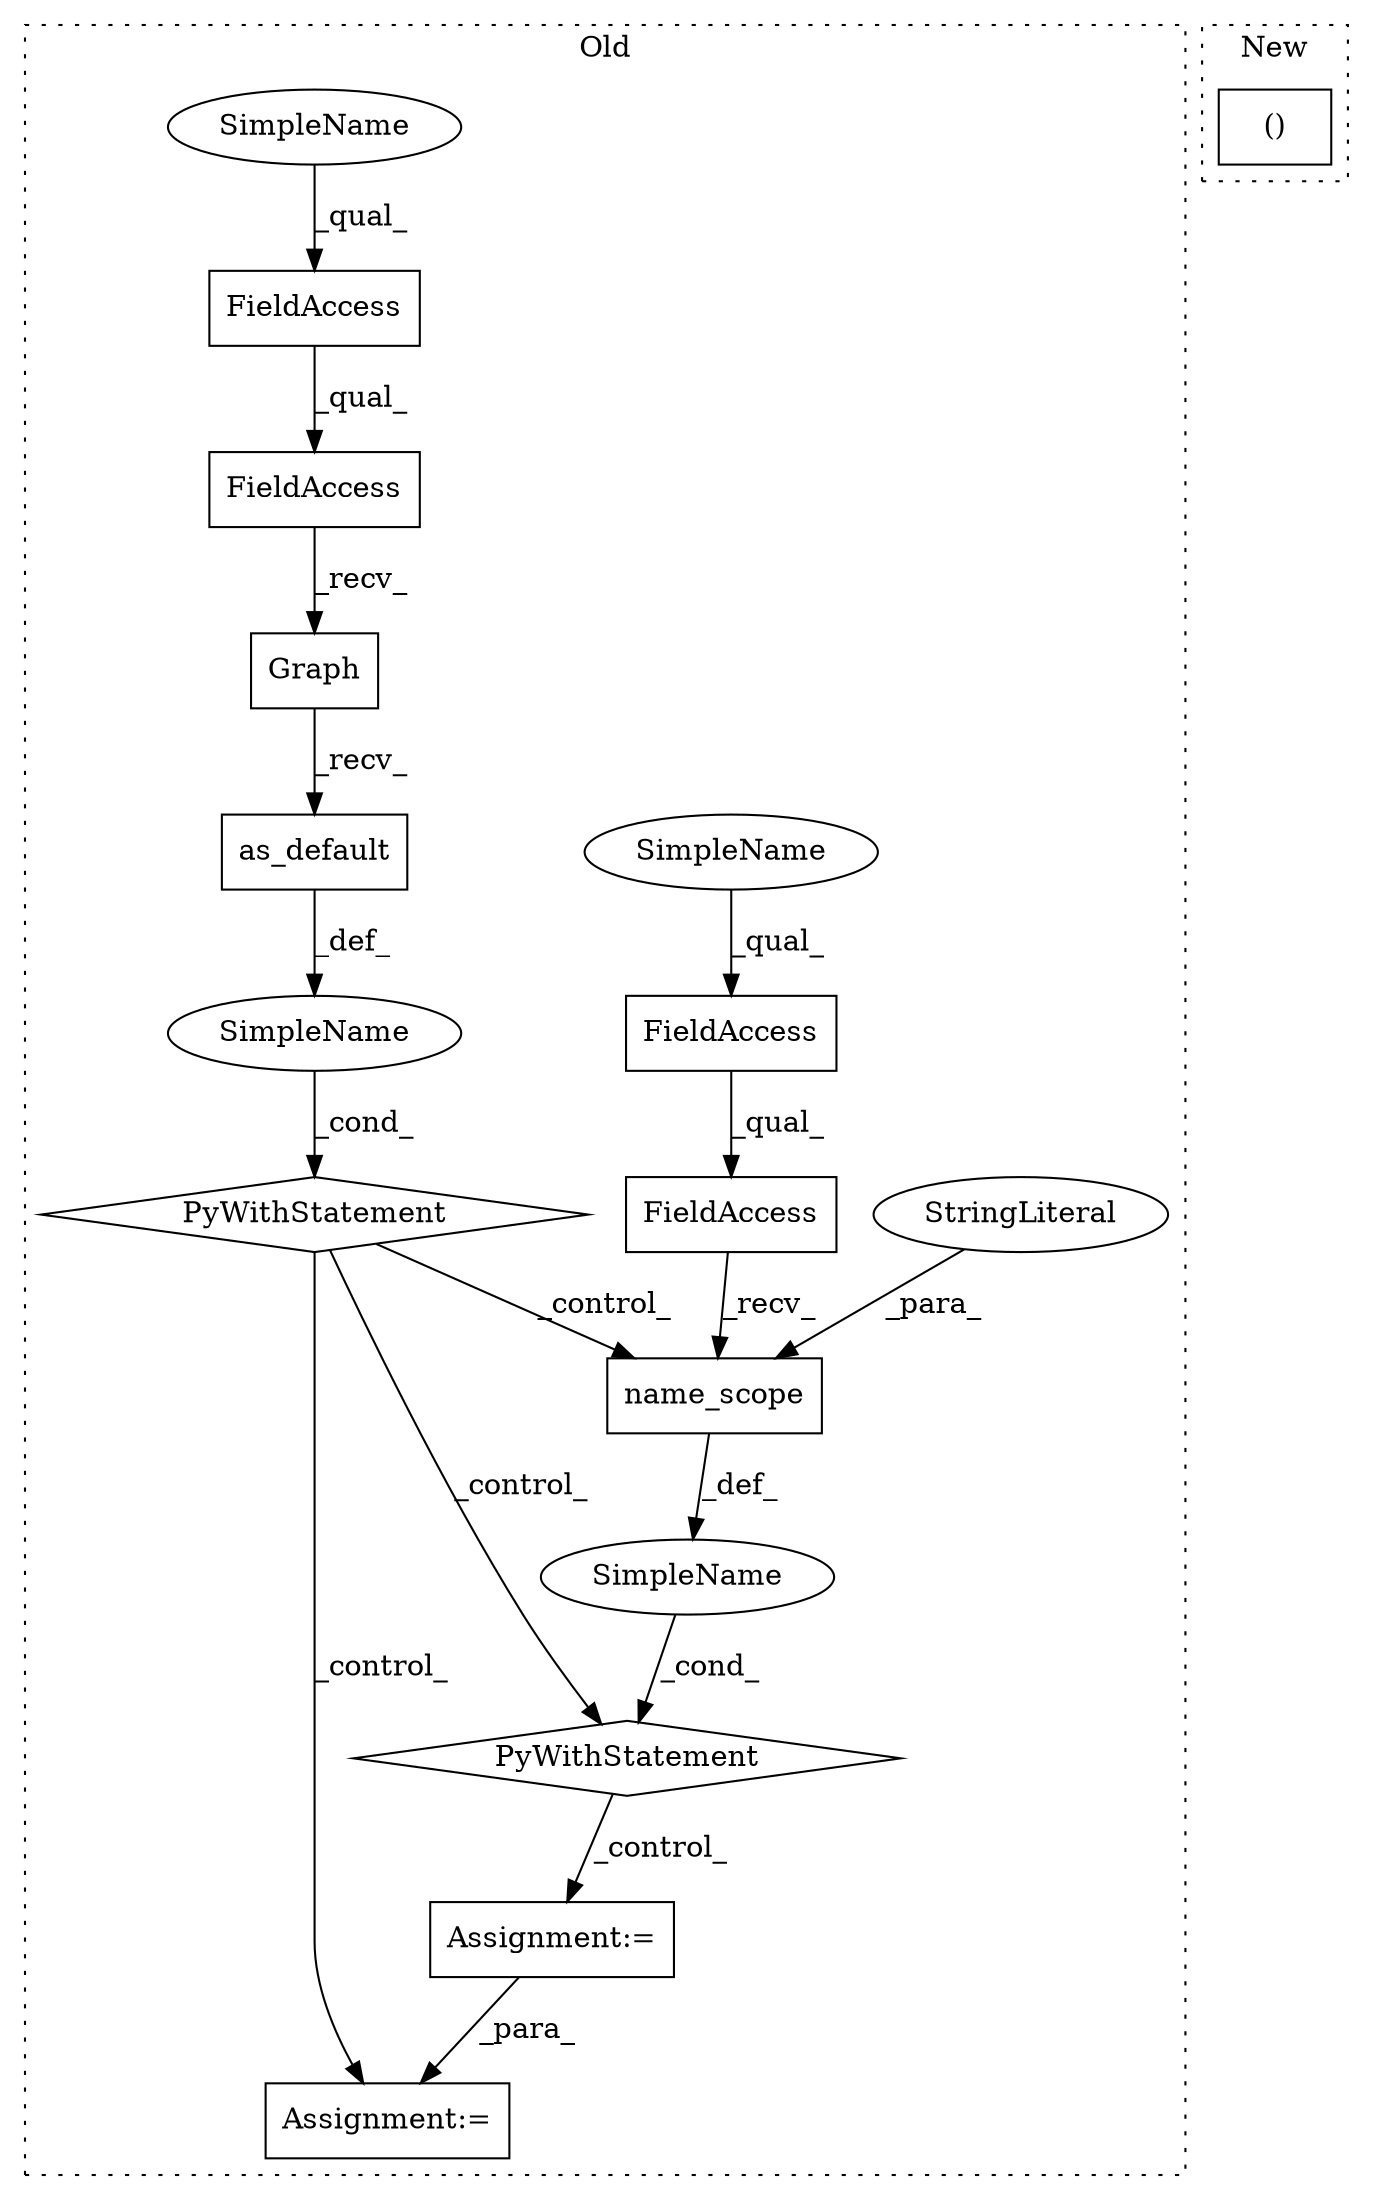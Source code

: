 digraph G {
subgraph cluster0 {
1 [label="Graph" a="32" s="47029" l="7" shape="box"];
3 [label="Assignment:=" a="7" s="47249" l="1" shape="box"];
4 [label="SimpleName" a="42" s="" l="" shape="ellipse"];
5 [label="PyWithStatement" a="104" s="46998,47049" l="10,2" shape="diamond"];
6 [label="as_default" a="32" s="47037" l="12" shape="box"];
7 [label="FieldAccess" a="22" s="47008" l="20" shape="box"];
8 [label="Assignment:=" a="7" s="47154" l="1" shape="box"];
9 [label="FieldAccess" a="22" s="47008" l="17" shape="box"];
10 [label="FieldAccess" a="22" s="47086" l="17" shape="box"];
11 [label="SimpleName" a="42" s="" l="" shape="ellipse"];
12 [label="PyWithStatement" a="104" s="47076,47127" l="10,2" shape="diamond"];
13 [label="name_scope" a="32" s="47107,47126" l="11,1" shape="box"];
14 [label="StringLiteral" a="45" s="47118" l="8" shape="ellipse"];
15 [label="FieldAccess" a="22" s="47086" l="20" shape="box"];
16 [label="SimpleName" a="42" s="47086" l="10" shape="ellipse"];
17 [label="SimpleName" a="42" s="47008" l="10" shape="ellipse"];
label = "Old";
style="dotted";
}
subgraph cluster1 {
2 [label="()" a="106" s="47038" l="66" shape="box"];
label = "New";
style="dotted";
}
1 -> 6 [label="_recv_"];
4 -> 5 [label="_cond_"];
5 -> 12 [label="_control_"];
5 -> 13 [label="_control_"];
5 -> 3 [label="_control_"];
6 -> 4 [label="_def_"];
7 -> 1 [label="_recv_"];
8 -> 3 [label="_para_"];
9 -> 7 [label="_qual_"];
10 -> 15 [label="_qual_"];
11 -> 12 [label="_cond_"];
12 -> 8 [label="_control_"];
13 -> 11 [label="_def_"];
14 -> 13 [label="_para_"];
15 -> 13 [label="_recv_"];
16 -> 10 [label="_qual_"];
17 -> 9 [label="_qual_"];
}